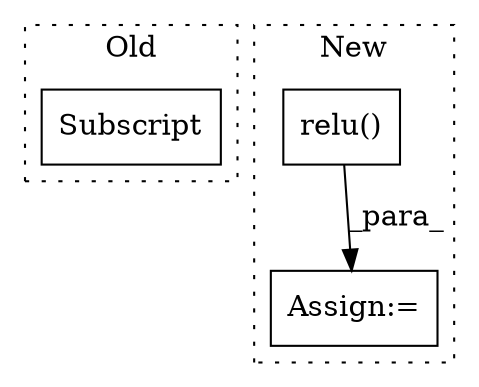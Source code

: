 digraph G {
subgraph cluster0 {
1 [label="Subscript" a="63" s="37331,0" l="39,0" shape="box"];
label = "Old";
style="dotted";
}
subgraph cluster1 {
2 [label="relu()" a="75" s="46021,46038" l="7,1" shape="box"];
3 [label="Assign:=" a="68" s="46618" l="3" shape="box"];
label = "New";
style="dotted";
}
2 -> 3 [label="_para_"];
}